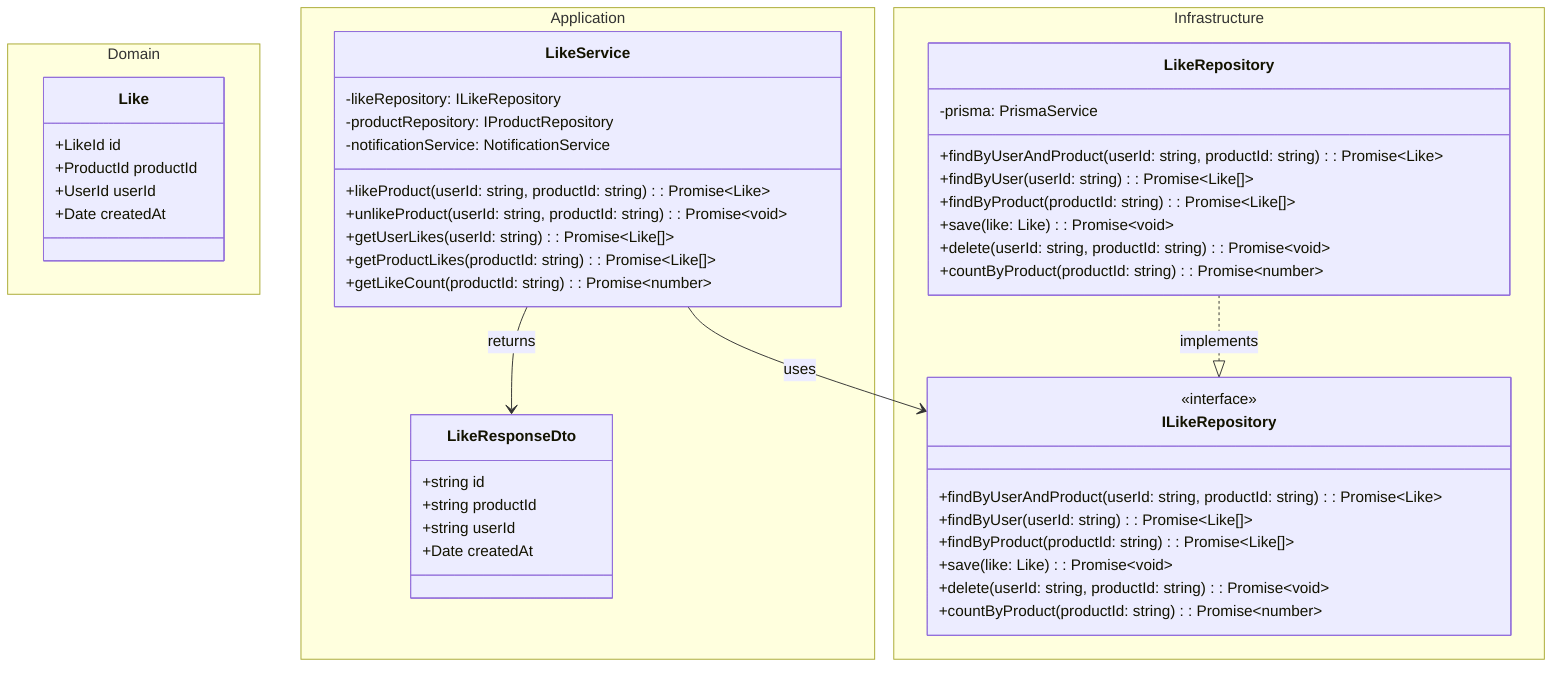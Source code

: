classDiagram
    %% Domain Layer
    namespace Domain {
        class Like {
            +LikeId id
            +ProductId productId
            +UserId userId
            +Date createdAt
        }
    }

    %% Application Layer
    namespace Application {
        class LikeService {
            -likeRepository: ILikeRepository
            -productRepository: IProductRepository
            -notificationService: NotificationService
            +likeProduct(userId: string, productId: string): Promise~Like~
            +unlikeProduct(userId: string, productId: string): Promise~void~
            +getUserLikes(userId: string): Promise~Like[]~
            +getProductLikes(productId: string): Promise~Like[]~
            +getLikeCount(productId: string): Promise~number~
        }

        class LikeResponseDto {
            +string id
            +string productId
            +string userId
            +Date createdAt
        }

    }

    %% Infrastructure Layer
    namespace Infrastructure {
        class LikeRepository {
            -prisma: PrismaService
            +findByUserAndProduct(userId: string, productId: string): Promise~Like~
            +findByUser(userId: string): Promise~Like[]~
            +findByProduct(productId: string): Promise~Like[]~
            +save(like: Like): Promise~void~
            +delete(userId: string, productId: string): Promise~void~
            +countByProduct(productId: string): Promise~number~
        }

        class ILikeRepository {
            <<interface>>
            +findByUserAndProduct(userId: string, productId: string): Promise~Like~
            +findByUser(userId: string): Promise~Like[]~
            +findByProduct(productId: string): Promise~Like[]~
            +save(like: Like): Promise~void~
            +delete(userId: string, productId: string): Promise~void~
            +countByProduct(productId: string): Promise~number~
        }

    }

    %% Relationships
    LikeService --> ILikeRepository : uses
    LikeService --> LikeResponseDto : returns
    LikeRepository ..|> ILikeRepository : implements